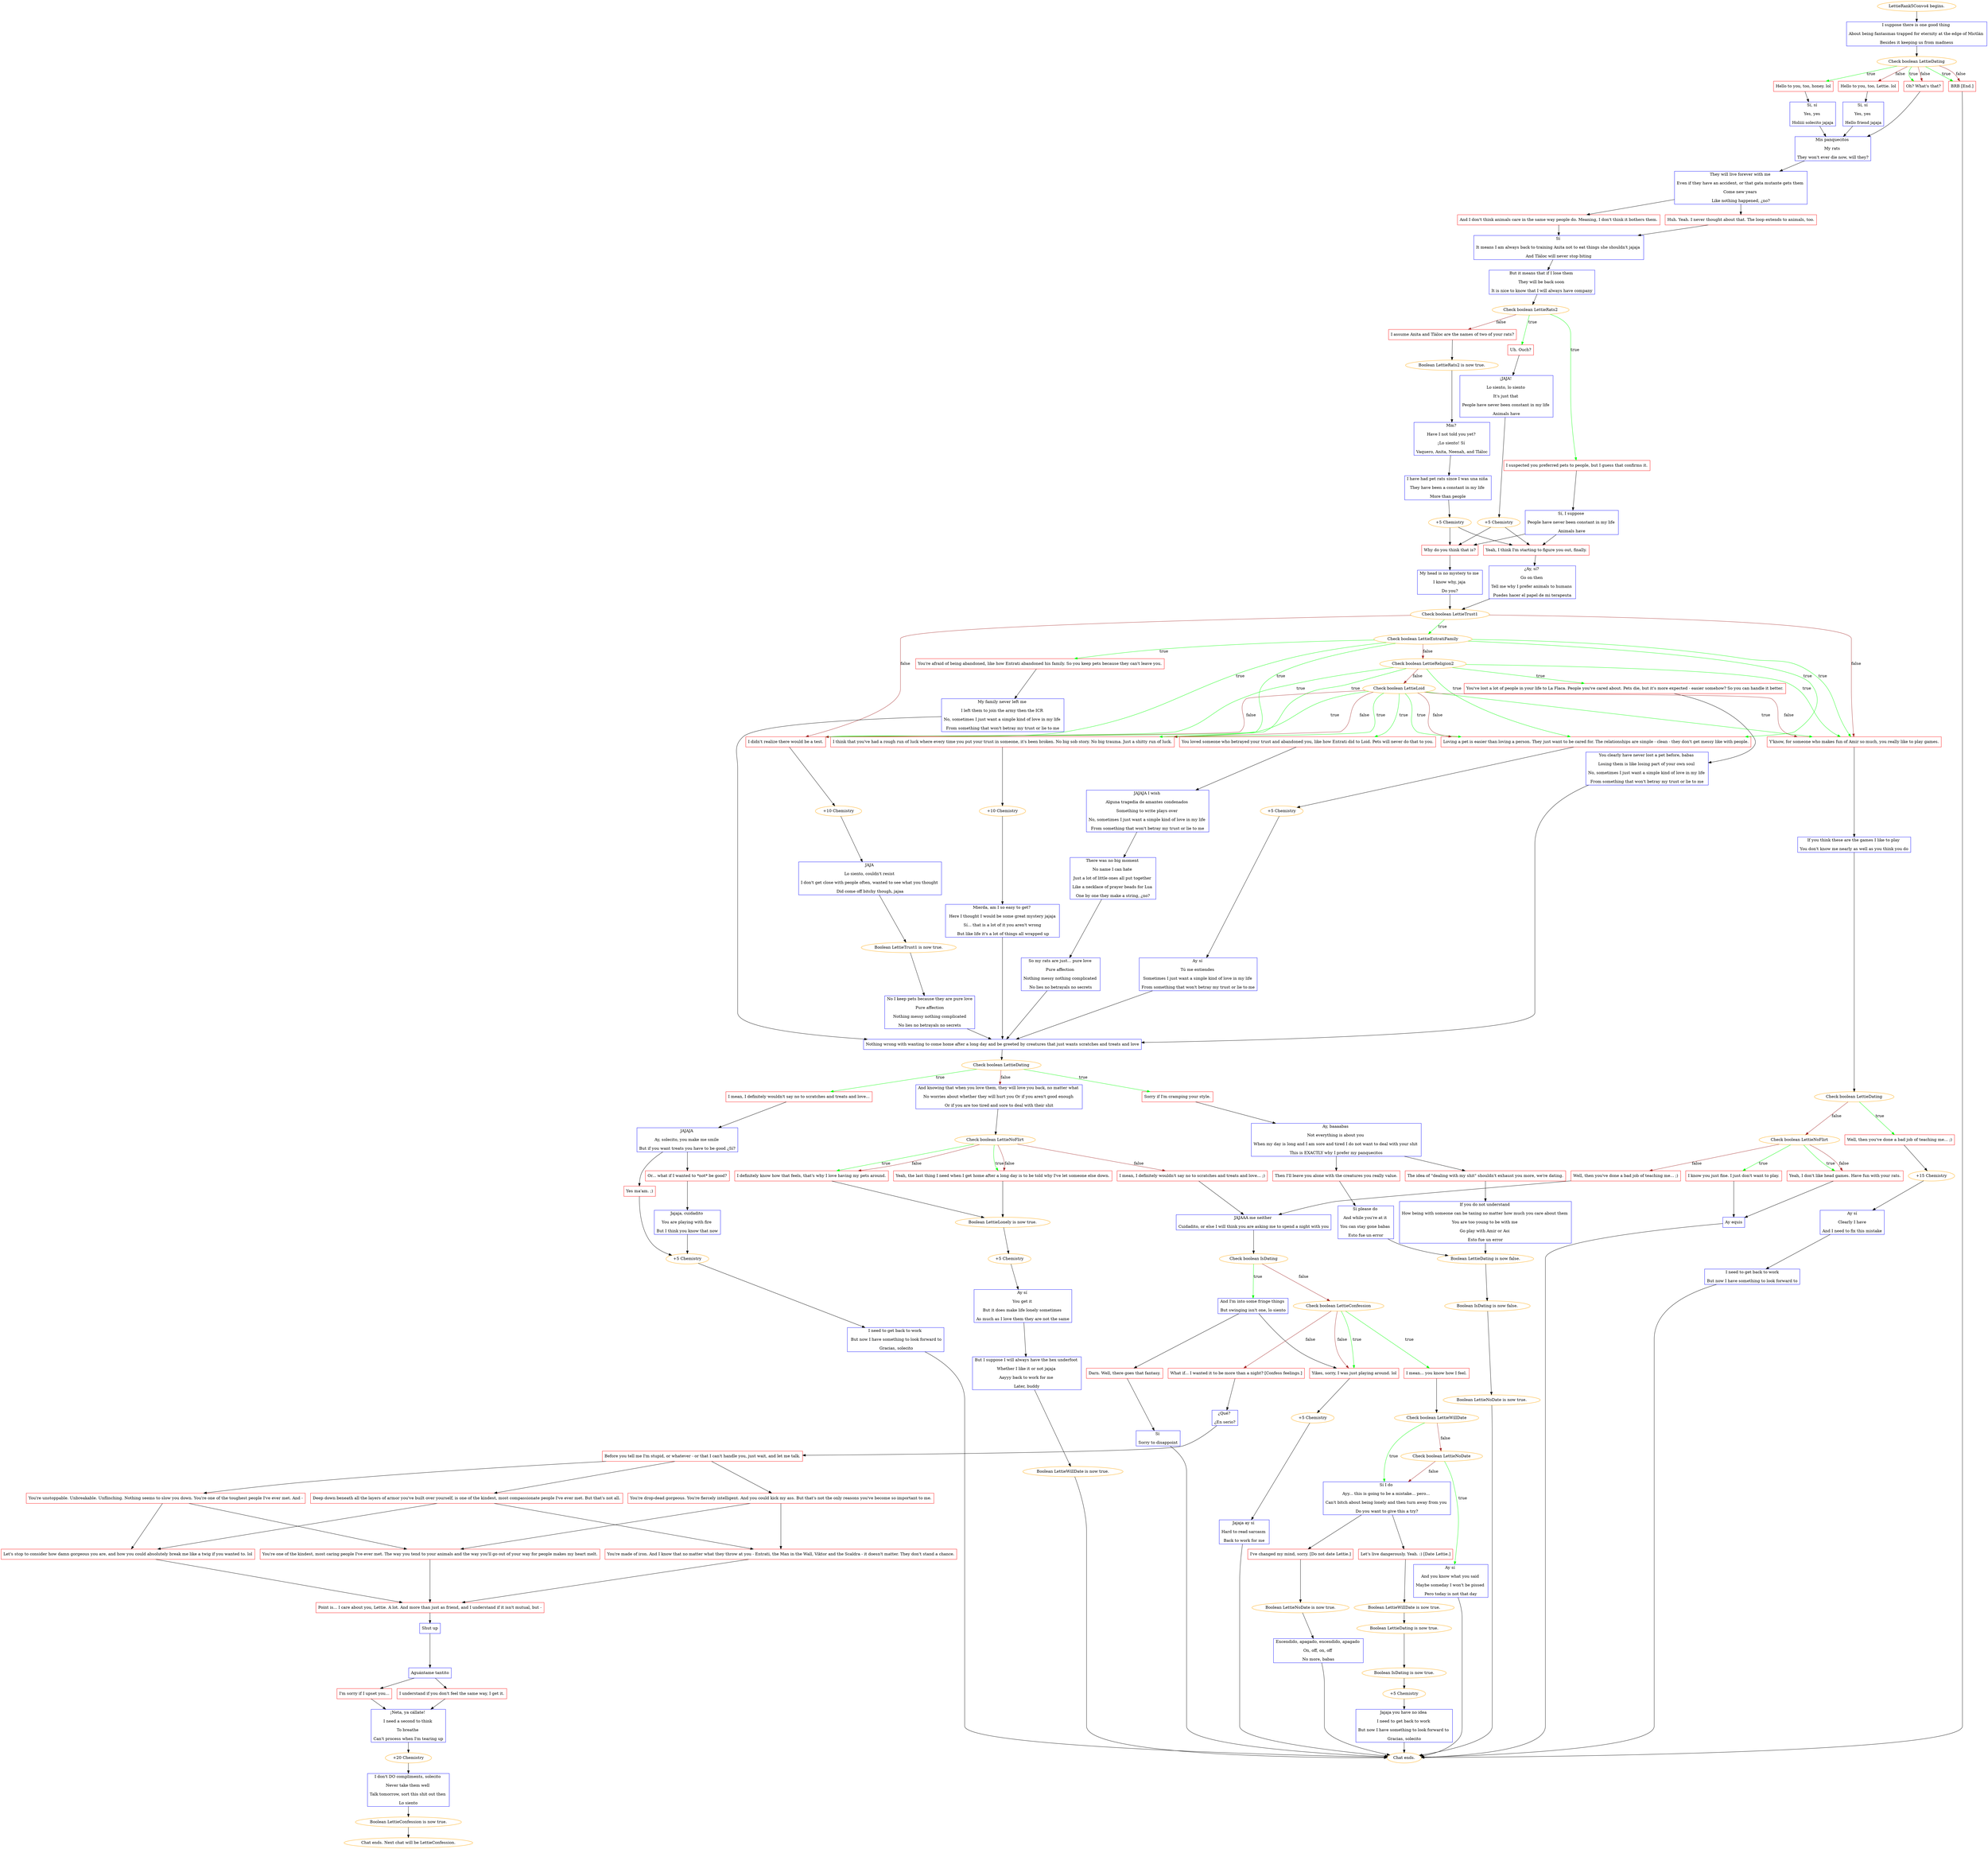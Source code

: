 digraph {
	"LettieRank5Convo4 begins." [color=orange];
		"LettieRank5Convo4 begins." -> 1871;
	1871 [label="I suppose there is one good thing 
About being fantasmas trapped for eternity at the edge of Mictlán 
Besides it keeping us from madness",shape=box,color=blue];
		1871 -> 1872;
	1872 [label="Check boolean LettieDating",color=orange];
		1872 -> 1873 [label=true,color=green];
		1872 -> 1875 [label=true,color=green];
		1872 -> j3795972415 [label=true,color=green];
		1872 -> 1874 [label=false,color=brown];
		1872 -> 1875 [label=false,color=brown];
		1872 -> j3795972415 [label=false,color=brown];
	1873 [label="Hello to you, too, honey. lol",shape=box,color=red];
		1873 -> 1876;
	1875 [label="Oh? What's that?",shape=box,color=red];
		1875 -> 1880;
	j3795972415 [label="BRB [End.]",shape=box,color=red];
		j3795972415 -> "Chat ends.";
	1874 [label="Hello to you, too, Lettie. lol",shape=box,color=red];
		1874 -> 1879;
	1876 [label="Sí, sí 
Yes, yes 
Holiiii solecito jajaja",shape=box,color=blue];
		1876 -> 1880;
	1880 [label="Mis panquecitos 
My rats 
They won't ever die now, will they?",shape=box,color=blue];
		1880 -> 1881;
	"Chat ends." [color=orange];
	1879 [label="Sí, sí 
Yes, yes 
Hello friend jajaja",shape=box,color=blue];
		1879 -> 1880;
	1881 [label="They will live forever with me 
Even if they have an accident, or that gata mutante gets them 
Come new years 
Like nothing happened, ¿no?",shape=box,color=blue];
		1881 -> 1882;
		1881 -> 1883;
	1882 [label="Huh. Yeah. I never thought about that. The loop extends to animals, too.",shape=box,color=red];
		1882 -> 1884;
	1883 [label="And I don't think animals care in the same way people do. Meaning, I don't think it bothers them.",shape=box,color=red];
		1883 -> 1884;
	1884 [label="Sí 
It means I am always back to training Anita not to eat things she shouldn't jajaja 
And Tláloc will never stop biting",shape=box,color=blue];
		1884 -> 1885;
	1885 [label="But it means that if I lose them 
They will be back soon 
It is nice to know that I will always have company",shape=box,color=blue];
		1885 -> 1886;
	1886 [label="Check boolean LettieRats2",color=orange];
		1886 -> 1887 [label=true,color=green];
		1886 -> 1889 [label=true,color=green];
		1886 -> 1890 [label=false,color=brown];
	1887 [label="Uh. Ouch?",shape=box,color=red];
		1887 -> 1888;
	1889 [label="I suspected you preferred pets to people, but I guess that confirms it.",shape=box,color=red];
		1889 -> 1891;
	1890 [label="I assume Anita and Tláloc are the names of two of your rats?",shape=box,color=red];
		1890 -> 1893;
	1888 [label="¡JAJA! 
Lo siento, lo siento 
It's just that 
People have never been constant in my life 
Animals have",shape=box,color=blue];
		1888 -> 1894;
	1891 [label="Sí, I suppose 
People have never been constant in my life 
Animals have",shape=box,color=blue];
		1891 -> 1897;
		1891 -> 1898;
	1893 [label="Boolean LettieRats2 is now true.",color=orange];
		1893 -> 1892;
	1894 [label="+5 Chemistry",color=orange];
		1894 -> 1897;
		1894 -> 1898;
	1897 [label="Yeah, I think I'm starting to figure you out, finally.",shape=box,color=red];
		1897 -> 1899;
	1898 [label="Why do you think that is?",shape=box,color=red];
		1898 -> 1900;
	1892 [label="Mm? 
Have I not told you yet? 
¡Lo siento! Sí 
Vaquero, Anita, Neenah, and Tláloc",shape=box,color=blue];
		1892 -> 1895;
	1899 [label="¿Ay, sí? 
Go on then 
Tell me why I prefer animals to humans 
Puedes hacer el papel de mi terapeuta",shape=box,color=blue];
		1899 -> 1901;
	1900 [label="My head is no mystery to me 
I know why, jaja 
Do you?",shape=box,color=blue];
		1900 -> 1901;
	1895 [label="I have had pet rats since I was una niña 
They have been a constant in my life 
More than people",shape=box,color=blue];
		1895 -> 1896;
	1901 [label="Check boolean LettieTrust1",color=orange];
		1901 -> 1902 [label=true,color=green];
		1901 -> 1910 [label=false,color=brown];
		1901 -> 1909 [label=false,color=brown];
	1896 [label="+5 Chemistry",color=orange];
		1896 -> 1897;
		1896 -> 1898;
	1902 [label="Check boolean LettieEntratiFamily",color=orange];
		1902 -> 1903 [label=true,color=green];
		1902 -> 1904 [label=true,color=green];
		1902 -> 1908 [label=true,color=green];
		1902 -> 1909 [label=true,color=green];
		1902 -> 1910 [label=true,color=green];
		1902 -> 1911 [label=false,color=brown];
	1910 [label="Y'know, for someone who makes fun of Amir so much, you really like to play games.",shape=box,color=red];
		1910 -> 1919;
	1909 [label="I didn't realize there would be a test.",shape=box,color=red];
		1909 -> 1926;
	1903 [label="I think that you've had a rough run of luck where every time you put your trust in someone, it's been broken. No big sob story. No big trauma. Just a shitty run of luck.",shape=box,color=red];
		1903 -> 1920;
	1904 [label="You're afraid of being abandoned, like how Entrati abandoned his family. So you keep pets because they can't leave you.",shape=box,color=red];
		1904 -> 1914;
	1908 [label="Loving a pet is easier than loving a person. They just want to be cared for. The relationships are simple - clean - they don't get messy like with people.",shape=box,color=red];
		1908 -> 1922;
	1911 [label="Check boolean LettieReligion2",color=orange];
		1911 -> 1903 [label=true,color=green];
		1911 -> 1905 [label=true,color=green];
		1911 -> 1908 [label=true,color=green];
		1911 -> 1909 [label=true,color=green];
		1911 -> 1910 [label=true,color=green];
		1911 -> 1912 [label=false,color=brown];
	1919 [label="If you think these are the games I like to play 
You don't know me nearly as well as you think you do",shape=box,color=blue];
		1919 -> 1924;
	1926 [label="+10 Chemistry",color=orange];
		1926 -> 1918;
	1920 [label="+10 Chemistry",color=orange];
		1920 -> 1907;
	1914 [label="My family never left me 
I left them to join the army then the ICR 
No, sometimes I just want a simple kind of love in my life 
From something that won't betray my trust or lie to me",shape=box,color=blue];
		1914 -> 1939;
	1922 [label="+5 Chemistry",color=orange];
		1922 -> 1917;
	1905 [label="You've lost a lot of people in your life to La Flaca. People you've cared about. Pets die, but it's more expected - easier somehow? So you can handle it better.",shape=box,color=red];
		1905 -> 1915;
	1912 [label="Check boolean LettieLoid",color=orange];
		1912 -> 1903 [label=true,color=green];
		1912 -> 1906 [label=true,color=green];
		1912 -> 1908 [label=true,color=green];
		1912 -> 1909 [label=true,color=green];
		1912 -> 1910 [label=true,color=green];
		1912 -> 1903 [label=false,color=brown];
		1912 -> 1908 [label=false,color=brown];
		1912 -> 1909 [label=false,color=brown];
		1912 -> 1910 [label=false,color=brown];
	1924 [label="Check boolean LettieDating",color=orange];
		1924 -> j3502298395 [label=true,color=green];
		1924 -> 1928 [label=false,color=brown];
	1918 [label="JAJA 
Lo siento, couldn't resist 
I don't get close with people often, wanted to see what you thought 
Did come off bitchy though, jajaa",shape=box,color=blue];
		1918 -> 1923;
	1907 [label="Mierda, am I so easy to get? 
 Here I thought I would be some great mystery jajaja 
 Sí... that is a lot of it you aren't wrong 
 But like life it's a lot of things all wrapped up",shape=box,color=blue];
		1907 -> 1939;
	1939 [label="Nothing wrong with wanting to come home after a long day and be greeted by creatures that just wants scratches and treats and love",shape=box,color=blue];
		1939 -> 1940;
	1917 [label="Ay sí 
Tú me entiendes 
Sometimes I just want a simple kind of love in my life 
From something that won't betray my trust or lie to me",shape=box,color=blue];
		1917 -> 1939;
	1915 [label="You clearly have never lost a pet before, babas 
Losing them is like losing part of your own soul 
No, sometimes I just want a simple kind of love in my life 
From something that won't betray my trust or lie to me",shape=box,color=blue];
		1915 -> 1939;
	1906 [label="You loved someone who betrayed your trust and abandoned you, like how Entrati did to Loid. Pets will never do that to you.",shape=box,color=red];
		1906 -> 1916;
	j3502298395 [label="Well, then you've done a bad job of teaching me... ;)",shape=box,color=red];
		j3502298395 -> j3964740307;
	1928 [label="Check boolean LettieNoFlirt",color=orange];
		1928 -> j2498634047 [label=true,color=green];
		1928 -> j403747587 [label=true,color=green];
		1928 -> j403747587 [label=false,color=brown];
		1928 -> 1933 [label=false,color=brown];
	1923 [label="Boolean LettieTrust1 is now true.",color=orange];
		1923 -> 1929;
	1940 [label="Check boolean LettieDating",color=orange];
		1940 -> 1941 [label=true,color=green];
		1940 -> 1942 [label=true,color=green];
		1940 -> 1943 [label=false,color=brown];
	1916 [label="JAJAJA I wish 
Alguna tragedia de amantes condenados 
Something to write plays over 
No, sometimes I just want a simple kind of love in my life 
From something that won't betray my trust or lie to me",shape=box,color=blue];
		1916 -> 1921;
	j3964740307 [label="+15 Chemistry",color=orange];
		j3964740307 -> j964795734;
	j2498634047 [label="I know you just fine. I just don't want to play.",shape=box,color=red];
		j2498634047 -> j3560170433;
	j403747587 [label="Yeah, I don't like head games. Have fun with your rats.",shape=box,color=red];
		j403747587 -> j3560170433;
	1933 [label="Well, then you've done a bad job of teaching me... ;)",shape=box,color=red];
		1933 -> 1958;
	1929 [label="No I keep pets because they are pure love
Pure affection
Nothing messy nothing complicated
No lies no betrayals no secrets",shape=box,color=blue];
		1929 -> 1939;
	1941 [label="I mean, I definitely wouldn't say no to scratches and treats and love...",shape=box,color=red];
		1941 -> 1944;
	1942 [label="Sorry if I'm cramping your style.",shape=box,color=red];
		1942 -> 1945;
	1943 [label="And knowing that when you love them, they will love you back, no matter what 
No worries about whether they will hurt you Or if you aren't good enough 
Or if you are too tired and sore to deal with their shit",shape=box,color=blue];
		1943 -> 1946;
	1921 [label="There was no big moment 
No name I can hate 
Just a lot of little ones all put together 
Like a necklace of prayer beads for Lua 
One by one they make a string, ¿no?",shape=box,color=blue];
		1921 -> 1925;
	j964795734 [label="Ay sí
Clearly I have
And I need to fix this mistake",shape=box,color=blue];
		j964795734 -> j2848282425;
	j3560170433 [label="Ay equis",shape=box,color=blue];
		j3560170433 -> "Chat ends.";
	1958 [label="JAJAAA me neither 
Cuidadito, or else I will think you are asking me to spend a night with you",shape=box,color=blue];
		1958 -> 1971;
	1944 [label="JAJAJA 
Ay, solecito, you make me smile 
But if you want treats you have to be good ¿Sí?",shape=box,color=blue];
		1944 -> j3851653472;
		1944 -> j3123883245;
	1945 [label="Ay, baaaabas 
Not everything is about you 
When my day is long and I am sore and tired I do not want to deal with your shit 
This is EXACTLY why I prefer my panquecitos",shape=box,color=blue];
		1945 -> j2962245177;
		1945 -> j2529367207;
	1946 [label="Check boolean LettieNoFlirt",color=orange];
		1946 -> j1282306209 [label=true,color=green];
		1946 -> j77430859 [label=true,color=green];
		1946 -> j1282306209 [label=false,color=brown];
		1946 -> j77430859 [label=false,color=brown];
		1946 -> 1954 [label=false,color=brown];
	1925 [label="So my rats are just... pure love 
Pure affection 
Nothing messy nothing complicated 
No lies no betrayals no secrets",shape=box,color=blue];
		1925 -> 1939;
	j2848282425 [label="I need to get back to work
But now I have something to look forward to",shape=box,color=blue];
		j2848282425 -> "Chat ends.";
	1971 [label="Check boolean IsDating",color=orange];
		1971 -> 1972 [label=true,color=green];
		1971 -> 1973 [label=false,color=brown];
	j3851653472 [label="Yes ma'am. ;)",shape=box,color=red];
		j3851653472 -> j3395211335;
	j3123883245 [label="Or... what if I wanted to *not* be good?",shape=box,color=red];
		j3123883245 -> j935988359;
	j2962245177 [label="The idea of \"dealing with my shit\" shouldn't exhaust you more, we're dating.",shape=box,color=red];
		j2962245177 -> j3332717490;
	j2529367207 [label="Then I'll leave you alone with the creatures you really value.",shape=box,color=red];
		j2529367207 -> j3283651646;
	j1282306209 [label="Yeah, the last thing I need when I get home after a long day is to be told why I've let someone else down.",shape=box,color=red];
		j1282306209 -> j1401824289;
	j77430859 [label="I definitely know how that feels, that's why I love having my pets around.",shape=box,color=red];
		j77430859 -> j1401824289;
	1954 [label="I mean, I definitely wouldn't say no to scratches and treats and love... ;)",shape=box,color=red];
		1954 -> 1958;
	1972 [label="And I'm into some fringe things 
But swinging isn't one, lo siento",shape=box,color=blue];
		1972 -> j638707127;
		1972 -> j1908698402;
	1973 [label="Check boolean LettieConfession",color=orange];
		1973 -> 1974 [label=true,color=green];
		1973 -> j638707127 [label=true,color=green];
		1973 -> 1975 [label=false,color=brown];
		1973 -> j638707127 [label=false,color=brown];
	j3395211335 [label="+5 Chemistry",color=orange];
		j3395211335 -> j3412850137;
	j935988359 [label="Jajaja, cuidadito 
You are playing with fire 
But I think you know that now",shape=box,color=blue];
		j935988359 -> j3395211335;
	j3332717490 [label="If you do not understand 
How being with someone can be taxing no matter how much you care about them 
You are too young to be with me 
Go play with Amir or Aoi 
Esto fue un error",shape=box,color=blue];
		j3332717490 -> j30836566;
	j3283651646 [label="Sí please do 
And while you're at it 
You can stay gone babas 
Esto fue un error",shape=box,color=blue];
		j3283651646 -> j30836566;
	j1401824289 [label="Boolean LettieLonely is now true.",color=orange];
		j1401824289 -> j3985893832;
	j638707127 [label="Yikes, sorry, I was just playing around. lol",shape=box,color=red];
		j638707127 -> j587614181;
	j1908698402 [label="Darn. Well, there goes that fantasy.",shape=box,color=red];
		j1908698402 -> j167937512;
	1974 [label="I mean... you know how I feel.",shape=box,color=red];
		1974 -> 1977;
	1975 [label="What if... I wanted it to be more than a night? [Confess feelings.]",shape=box,color=red];
		1975 -> 1978;
	j3412850137 [label="I need to get back to work 
 But now I have something to look forward to
 Gracias, solecito",shape=box,color=blue];
		j3412850137 -> "Chat ends.";
	j30836566 [label="Boolean LettieDating is now false.",color=orange];
		j30836566 -> j4031970331;
	j3985893832 [label="+5 Chemistry",color=orange];
		j3985893832 -> j1829414012;
	j587614181 [label="+5 Chemistry",color=orange];
		j587614181 -> j2821228554;
	j167937512 [label="Sí 
Sorry to disappoint",shape=box,color=blue];
		j167937512 -> "Chat ends.";
	1977 [label="Check boolean LettieWillDate",color=orange];
		1977 -> 1984 [label=true,color=green];
		1977 -> 1983 [label=false,color=brown];
	1978 [label="¿Qué? 
¿En serio?",shape=box,color=blue];
		1978 -> 1982;
	j4031970331 [label="Boolean IsDating is now false.",color=orange];
		j4031970331 -> j3065772033;
	j1829414012 [label="Ay sí 
You get it 
But it does make life lonely sometimes 
As much as I love them they are not the same",shape=box,color=blue];
		j1829414012 -> j1830167001;
	j2821228554 [label="Jajaja ay sí 
Hard to read sarcasm 
Back to work for me",shape=box,color=blue];
		j2821228554 -> "Chat ends.";
	1984 [label="Sí I do 
Ayy... this is going to be a mistake... pero... 
Can't bitch about being lonely and then turn away from you 
Do you want to give this a try?",shape=box,color=blue];
		1984 -> j1845452366;
		1984 -> j4167192093;
	1983 [label="Check boolean LettieNoDate",color=orange];
		1983 -> j3078839151 [label=true,color=green];
		1983 -> 1984 [label=false,color=brown];
	1982 [label="Before you tell me I'm stupid, or whatever - or that I can't handle you, just wait, and let me talk.",shape=box,color=red];
		1982 -> 1989;
		1982 -> 1988;
		1982 -> 1987;
	j3065772033 [label="Boolean LettieNoDate is now true.",color=orange];
		j3065772033 -> "Chat ends.";
	j1830167001 [label="But I suppose I will always have the hex underfoot 
Whether I like it or not jajaja 
Aayyy back to work for me 
Later, buddy",shape=box,color=blue];
		j1830167001 -> j843193783;
	j1845452366 [label="Let's live dangerously. Yeah. :) [Date Lettie.]",shape=box,color=red];
		j1845452366 -> j1528472006;
	j4167192093 [label="I've changed my mind, sorry. [Do not date Lettie.]",shape=box,color=red];
		j4167192093 -> j1514324672;
	j3078839151 [label="Ay sí 
And you know what you said 
Maybe someday I won't be pissed 
Pero today is not that day",shape=box,color=blue];
		j3078839151 -> "Chat ends.";
	1989 [label="You're drop-dead gorgeous. You're fiercely intelligent. And you could kick my ass. But that's not the only reasons you've become so important to me.",shape=box,color=red];
		1989 -> 2009;
		1989 -> 2013;
	1988 [label="Deep down beneath all the layers of armor you've built over yourself, is one of the kindest, most compassionate people I've ever met. But that's not all.",shape=box,color=red];
		1988 -> 2010;
		1988 -> 2013;
	1987 [label="You're unstoppable. Unbreakable. Unflinching. Nothing seems to slow you down. You're one of the toughest people I've ever met. And -",shape=box,color=red];
		1987 -> 2010;
		1987 -> 2009;
	j843193783 [label="Boolean LettieWillDate is now true.",color=orange];
		j843193783 -> "Chat ends.";
	j1528472006 [label="Boolean LettieWillDate is now true.",color=orange];
		j1528472006 -> j929273948;
	j1514324672 [label="Boolean LettieNoDate is now true.",color=orange];
		j1514324672 -> j1090179725;
	2009 [label="You're one of the kindest, most caring people I've ever met. The way you tend to your animals and the way you'll go out of your way for people makes my heart melt.",shape=box,color=red];
		2009 -> 2012;
	2013 [label="You're made of iron. And I know that no matter what they throw at you - Entrati, the Man in the Wall, Viktor and the Scaldra - it doesn't matter. They don't stand a chance.",shape=box,color=red];
		2013 -> 2012;
	2010 [label="Let's stop to consider how damn gorgeous you are, and how you could absolutely break me like a twig if you wanted to. lol",shape=box,color=red];
		2010 -> 2012;
	j929273948 [label="Boolean LettieDating is now true.",color=orange];
		j929273948 -> j3954359984;
	j1090179725 [label="Encendido, apagado, encendido, apagado 
On, off, on, off 
No more, babas",shape=box,color=blue];
		j1090179725 -> "Chat ends.";
	2012 [label="Point is... I care about you, Lettie. A lot. And more than just as friend, and I understand if it isn't mutual, but -",shape=box,color=red];
		2012 -> 2011;
	j3954359984 [label="Boolean IsDating is now true.",color=orange];
		j3954359984 -> j4211128900;
	2011 [label="Shut up",shape=box,color=blue];
		2011 -> 2008;
	j4211128900 [label="+5 Chemistry",color=orange];
		j4211128900 -> j3589276992;
	2008 [label="Aguántame tantito",shape=box,color=blue];
		2008 -> j3591718993;
		2008 -> j2959464709;
	j3589276992 [label="Jajaja you have no idea 
I need to get back to work 
But now I have something to look forward to 
Gracias, solecito",shape=box,color=blue];
		j3589276992 -> "Chat ends.";
	j3591718993 [label="I'm sorry if I upset you...",shape=box,color=red];
		j3591718993 -> j4026625166;
	j2959464709 [label="I understand if you don't feel the same way, I get it.",shape=box,color=red];
		j2959464709 -> j4026625166;
	j4026625166 [label="¡Neta, ya cállate! 
I need a second to think 
To breathe 
Can't process when I'm tearing up",shape=box,color=blue];
		j4026625166 -> j3299709796;
	j3299709796 [label="+20 Chemistry",color=orange];
		j3299709796 -> j4186419707;
	j4186419707 [label="I don't DO compliments, solecito 
Never take them well 
Talk tomorrow, sort this shit out then 
Lo siento",shape=box,color=blue];
		j4186419707 -> j621831274;
	j621831274 [label="Boolean LettieConfession is now true.",color=orange];
		j621831274 -> "Chat ends. Next chat will be LettieConfession.";
	"Chat ends. Next chat will be LettieConfession." [color=orange];
}